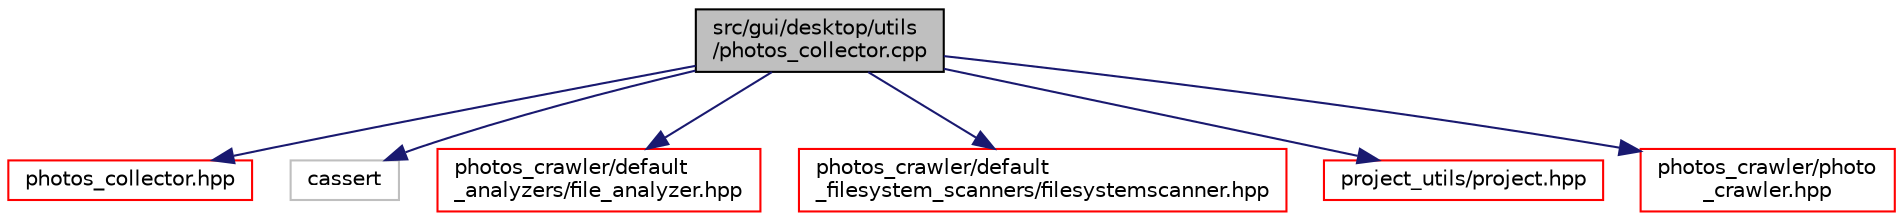 digraph "src/gui/desktop/utils/photos_collector.cpp"
{
 // LATEX_PDF_SIZE
  edge [fontname="Helvetica",fontsize="10",labelfontname="Helvetica",labelfontsize="10"];
  node [fontname="Helvetica",fontsize="10",shape=record];
  Node1 [label="src/gui/desktop/utils\l/photos_collector.cpp",height=0.2,width=0.4,color="black", fillcolor="grey75", style="filled", fontcolor="black",tooltip=" "];
  Node1 -> Node2 [color="midnightblue",fontsize="10",style="solid",fontname="Helvetica"];
  Node2 [label="photos_collector.hpp",height=0.2,width=0.4,color="red", fillcolor="white", style="filled",URL="$photos__collector_8hpp.html",tooltip=" "];
  Node1 -> Node10 [color="midnightblue",fontsize="10",style="solid",fontname="Helvetica"];
  Node10 [label="cassert",height=0.2,width=0.4,color="grey75", fillcolor="white", style="filled",tooltip=" "];
  Node1 -> Node11 [color="midnightblue",fontsize="10",style="solid",fontname="Helvetica"];
  Node11 [label="photos_crawler/default\l_analyzers/file_analyzer.hpp",height=0.2,width=0.4,color="red", fillcolor="white", style="filled",URL="$file__analyzer_8hpp.html",tooltip=" "];
  Node1 -> Node13 [color="midnightblue",fontsize="10",style="solid",fontname="Helvetica"];
  Node13 [label="photos_crawler/default\l_filesystem_scanners/filesystemscanner.hpp",height=0.2,width=0.4,color="red", fillcolor="white", style="filled",URL="$filesystemscanner_8hpp.html",tooltip=" "];
  Node1 -> Node16 [color="midnightblue",fontsize="10",style="solid",fontname="Helvetica"];
  Node16 [label="project_utils/project.hpp",height=0.2,width=0.4,color="red", fillcolor="white", style="filled",URL="$project_8hpp.html",tooltip=" "];
  Node1 -> Node20 [color="midnightblue",fontsize="10",style="solid",fontname="Helvetica"];
  Node20 [label="photos_crawler/photo\l_crawler.hpp",height=0.2,width=0.4,color="red", fillcolor="white", style="filled",URL="$photo__crawler_8hpp.html",tooltip=" "];
}
